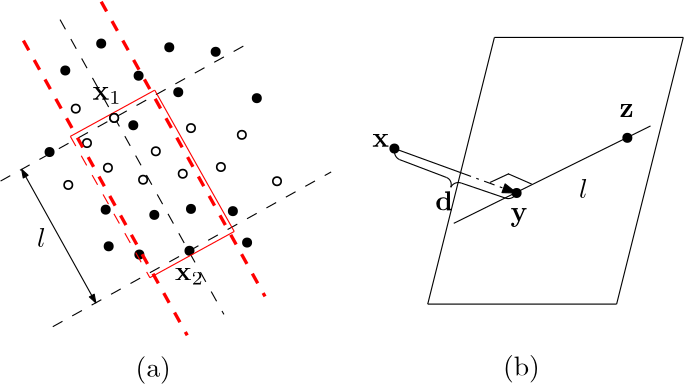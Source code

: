 <?xml version="1.0"?>
<!DOCTYPE ipe SYSTEM "ipe.dtd">
<ipe version="70005" creator="Ipe 7.1.1">
<info created="D:20120130112213" modified="D:20120204230546"/>
<ipestyle name="basic">
<symbol name="arrow/arc(spx)">
<path stroke="sym-stroke" fill="sym-stroke" pen="sym-pen">
0 0 m
-1 0.333 l
-1 -0.333 l
h
</path>
</symbol>
<symbol name="arrow/farc(spx)">
<path stroke="sym-stroke" fill="white" pen="sym-pen">
0 0 m
-1 0.333 l
-1 -0.333 l
h
</path>
</symbol>
<symbol name="mark/circle(sx)" transformations="translations">
<path fill="sym-stroke">
0.6 0 0 0.6 0 0 e
0.4 0 0 0.4 0 0 e
</path>
</symbol>
<symbol name="mark/disk(sx)" transformations="translations">
<path fill="sym-stroke">
0.6 0 0 0.6 0 0 e
</path>
</symbol>
<symbol name="mark/fdisk(sfx)" transformations="translations">
<group>
<path fill="sym-fill">
0.5 0 0 0.5 0 0 e
</path>
<path fill="sym-stroke" fillrule="eofill">
0.6 0 0 0.6 0 0 e
0.4 0 0 0.4 0 0 e
</path>
</group>
</symbol>
<symbol name="mark/box(sx)" transformations="translations">
<path fill="sym-stroke" fillrule="eofill">
-0.6 -0.6 m
0.6 -0.6 l
0.6 0.6 l
-0.6 0.6 l
h
-0.4 -0.4 m
0.4 -0.4 l
0.4 0.4 l
-0.4 0.4 l
h
</path>
</symbol>
<symbol name="mark/square(sx)" transformations="translations">
<path fill="sym-stroke">
-0.6 -0.6 m
0.6 -0.6 l
0.6 0.6 l
-0.6 0.6 l
h
</path>
</symbol>
<symbol name="mark/fsquare(sfx)" transformations="translations">
<group>
<path fill="sym-fill">
-0.5 -0.5 m
0.5 -0.5 l
0.5 0.5 l
-0.5 0.5 l
h
</path>
<path fill="sym-stroke" fillrule="eofill">
-0.6 -0.6 m
0.6 -0.6 l
0.6 0.6 l
-0.6 0.6 l
h
-0.4 -0.4 m
0.4 -0.4 l
0.4 0.4 l
-0.4 0.4 l
h
</path>
</group>
</symbol>
<symbol name="mark/cross(sx)" transformations="translations">
<group>
<path fill="sym-stroke">
-0.43 -0.57 m
0.57 0.43 l
0.43 0.57 l
-0.57 -0.43 l
h
</path>
<path fill="sym-stroke">
-0.43 0.57 m
0.57 -0.43 l
0.43 -0.57 l
-0.57 0.43 l
h
</path>
</group>
</symbol>
<symbol name="arrow/fnormal(spx)">
<path stroke="sym-stroke" fill="white" pen="sym-pen">
0 0 m
-1 0.333 l
-1 -0.333 l
h
</path>
</symbol>
<symbol name="arrow/pointed(spx)">
<path stroke="sym-stroke" fill="sym-stroke" pen="sym-pen">
0 0 m
-1 0.333 l
-0.8 0 l
-1 -0.333 l
h
</path>
</symbol>
<symbol name="arrow/fpointed(spx)">
<path stroke="sym-stroke" fill="white" pen="sym-pen">
0 0 m
-1 0.333 l
-0.8 0 l
-1 -0.333 l
h
</path>
</symbol>
<symbol name="arrow/linear(spx)">
<path stroke="sym-stroke" pen="sym-pen">
-1 0.333 m
0 0 l
-1 -0.333 l
</path>
</symbol>
<symbol name="arrow/fdouble(spx)">
<path stroke="sym-stroke" fill="white" pen="sym-pen">
0 0 m
-1 0.333 l
-1 -0.333 l
h
-1 0 m
-2 0.333 l
-2 -0.333 l
h
</path>
</symbol>
<symbol name="arrow/double(spx)">
<path stroke="sym-stroke" fill="sym-stroke" pen="sym-pen">
0 0 m
-1 0.333 l
-1 -0.333 l
h
-1 0 m
-2 0.333 l
-2 -0.333 l
h
</path>
</symbol>
<pen name="heavier" value="0.8"/>
<pen name="fat" value="1.2"/>
<pen name="ultrafat" value="2"/>
<symbolsize name="large" value="5"/>
<symbolsize name="small" value="2"/>
<symbolsize name="tiny" value="1.1"/>
<arrowsize name="large" value="10"/>
<arrowsize name="small" value="5"/>
<arrowsize name="tiny" value="3"/>
<color name="red" value="1 0 0"/>
<color name="green" value="0 1 0"/>
<color name="blue" value="0 0 1"/>
<color name="yellow" value="1 1 0"/>
<color name="orange" value="1 0.647 0"/>
<color name="gold" value="1 0.843 0"/>
<color name="purple" value="0.627 0.125 0.941"/>
<color name="gray" value="0.745"/>
<color name="brown" value="0.647 0.165 0.165"/>
<color name="navy" value="0 0 0.502"/>
<color name="pink" value="1 0.753 0.796"/>
<color name="seagreen" value="0.18 0.545 0.341"/>
<color name="turquoise" value="0.251 0.878 0.816"/>
<color name="violet" value="0.933 0.51 0.933"/>
<color name="darkblue" value="0 0 0.545"/>
<color name="darkcyan" value="0 0.545 0.545"/>
<color name="darkgray" value="0.663"/>
<color name="darkgreen" value="0 0.392 0"/>
<color name="darkmagenta" value="0.545 0 0.545"/>
<color name="darkorange" value="1 0.549 0"/>
<color name="darkred" value="0.545 0 0"/>
<color name="lightblue" value="0.678 0.847 0.902"/>
<color name="lightcyan" value="0.878 1 1"/>
<color name="lightgray" value="0.827"/>
<color name="lightgreen" value="0.565 0.933 0.565"/>
<color name="lightyellow" value="1 1 0.878"/>
<dashstyle name="dashed" value="[4] 0"/>
<dashstyle name="dotted" value="[1 3] 0"/>
<dashstyle name="dash dotted" value="[4 2 1 2] 0"/>
<dashstyle name="dash dot dotted" value="[4 2 1 2 1 2] 0"/>
<textsize name="large" value="\large"/>
<textsize name="small" value="\small"/>
<textsize name="tiny" value="\tiny"/>
<textsize name="Large" value="\Large"/>
<textsize name="LARGE" value="\LARGE"/>
<textsize name="huge" value="\huge"/>
<textsize name="Huge" value="\Huge"/>
<textsize name="footnote" value="\footnotesize"/>
<textstyle name="center" begin="\begin{center}" end="\end{center}"/>
<textstyle name="itemize" begin="\begin{itemize}" end="\end{itemize}"/>
<textstyle name="item" begin="\begin{itemize}\item{}" end="\end{itemize}"/>
<gridsize name="4 pts" value="4"/>
<gridsize name="8 pts (~3 mm)" value="8"/>
<gridsize name="16 pts (~6 mm)" value="16"/>
<gridsize name="32 pts (~12 mm)" value="32"/>
<gridsize name="10 pts (~3.5 mm)" value="10"/>
<gridsize name="20 pts (~7 mm)" value="20"/>
<gridsize name="14 pts (~5 mm)" value="14"/>
<gridsize name="28 pts (~10 mm)" value="28"/>
<gridsize name="56 pts (~20 mm)" value="56"/>
<anglesize name="90 deg" value="90"/>
<anglesize name="60 deg" value="60"/>
<anglesize name="45 deg" value="45"/>
<anglesize name="30 deg" value="30"/>
<anglesize name="22.5 deg" value="22.5"/>
<layout paper="5000 8000" origin="0 0" frame="5000 8000"/>
<tiling name="falling" angle="-60" step="4" width="1"/>
<tiling name="rising" angle="30" step="4" width="1"/>
</ipestyle>
<page>
<layer name="alpha"/>
<view layers="alpha" active="alpha"/>
<use layer="alpha" matrix="1 0 0 1 73.669 -63.635" name="mark/disk(sx)" pos="335.695 801.622" size="normal" stroke="black"/>
<use matrix="1 0 0 1 73.669 -63.635" name="mark/disk(sx)" pos="322.767 791.926" size="normal" stroke="black"/>
<use matrix="1 0 0 1 69.176 -62.389" name="mark/disk(sx)" pos="344.852 773.612" size="normal" stroke="black"/>
<use matrix="1 0 0 1 73.669 -63.635" name="mark/disk(sx)" pos="349.161 790.041" size="normal" stroke="black"/>
<use matrix="1 0 0 1 73.669 -63.635" name="mark/disk(sx)" pos="376.902 798.659" size="normal" stroke="black"/>
<use matrix="1 0 0 1 73.669 -63.635" name="mark/disk(sx)" pos="363.436 784.116" size="normal" stroke="black"/>
<use matrix="1 0 0 1 73.669 -63.635" name="mark/disk(sx)" pos="360.204 800.275" size="normal" stroke="black"/>
<use matrix="1 0 0 1 73.669 -63.635" name="mark/disk(sx)" pos="391.715 781.961" size="normal" stroke="black"/>
<use matrix="1 0 0 1 73.669 -63.635" name="mark/fdisk(sfx)" pos="326.538 778.19" size="normal" stroke="black" fill="white"/>
<use matrix="1 0 0 1 73.669 -63.635" name="mark/fdisk(sfx)" pos="330.578 765.801" size="normal" stroke="black" fill="white"/>
<use matrix="1 0 0 1 73.669 -63.635" name="mark/fdisk(sfx)" pos="355.356 762.839" size="normal" stroke="black" fill="white"/>
<use matrix="1 0 0 1 73.669 -63.635" name="mark/fdisk(sfx)" pos="368.014 771.188" size="normal" stroke="black" fill="white"/>
<use matrix="1 0 0 1 73.669 -63.635" name="mark/fdisk(sfx)" pos="386.329 768.764" size="normal" stroke="black" fill="white"/>
<use matrix="1 0 0 1 73.669 -63.635" name="mark/fdisk(sfx)" pos="378.787 757.183" size="normal" stroke="black" fill="white"/>
<use matrix="1 0 0 1 73.669 -63.635" name="mark/fdisk(sfx)" pos="338.119 756.913" size="normal" stroke="black" fill="white"/>
<use matrix="1 0 0 1 73.669 -63.635" name="mark/fdisk(sfx)" pos="350.777 752.604" size="normal" stroke="black" fill="white"/>
<use matrix="1 0 0 1 73.669 -63.635" name="mark/fdisk(sfx)" pos="398.987 752.065" size="normal" stroke="black" fill="white"/>
<use matrix="1 0 0 1 73.669 -63.635" name="mark/fdisk(sfx)" pos="323.844 750.719" size="normal" stroke="black" fill="white"/>
<use matrix="1 0 0 1 73.669 -63.635" name="mark/disk(sx)" pos="317.111 762.569" size="normal" stroke="black"/>
<use matrix="1 0 0 1 73.669 -63.635" name="mark/disk(sx)" pos="337.311 741.831" size="normal" stroke="black"/>
<use matrix="1 0 0 1 73.669 -63.635" name="mark/disk(sx)" pos="354.817 739.946" size="normal" stroke="black"/>
<use matrix="1 0 0 1 73.669 -63.635" name="mark/disk(sx)" pos="383.097 741.292" size="normal" stroke="black"/>
<use matrix="1 0 0 1 73.669 -63.635" name="mark/disk(sx)" pos="388.214 729.98" size="normal" stroke="black"/>
<use matrix="1 0 0 1 73.669 -63.635" name="mark/disk(sx)" pos="338.388 728.634" size="normal" stroke="black"/>
<use matrix="1 0 0 1 73.669 -63.635" name="mark/disk(sx)" pos="368.014 742.1" size="normal" stroke="black"/>
<use matrix="1 0 0 1 73.669 -63.635" name="mark/disk(sx)" pos="367.476 727.018" size="normal" stroke="black"/>
<use matrix="1 0 0 1 68.283 -77.909" name="mark/disk(sx)" pos="354.817 739.946" size="normal" stroke="black"/>
<use matrix="1 0 0 1 77.709 -85.99" name="mark/fdisk(sfx)" pos="361.012 777.113" size="normal" stroke="black" fill="white"/>
<path matrix="1 0 0 1 77.709 -85.99" stroke="black" dash="dashed">
316.842 832.595 m
375.825 726.479 l
</path>
<path matrix="1 0 0 1 77.709 -85.99" stroke="black" dash="dashed">
295.424 774.481 m
385.419 824.503 l
385.419 824.503 l
</path>
<path matrix="1 0 0 1 65.231 -92.892" stroke="black" dash="dashed">
326.702 728.954 m
426.918 784.658 l
426.918 784.658 l
</path>
<path matrix="1 0 0 1 64.511 -93.531" stroke="red" dash="dashed" pen="fat">
316.842 832.595 m
375.825 726.479 l
</path>
<path matrix="1 0 0 1 92.521 -79.526" stroke="red" dash="dashed" pen="fat">
316.842 832.595 m
375.825 726.479 l
</path>
<text matrix="1 0 0 1 343.848 -139.292" transformations="translations" pos="92 792" stroke="black" type="label" width="10.516" height="4.432" depth="1.49" valign="baseline">$\mathbf x_2$</text>
<text matrix="1 0 0 1 314.21 -74.205" transformations="translations" pos="92 792" stroke="black" type="label" width="10.516" height="4.432" depth="1.49" valign="baseline">$\mathbf x_1$</text>
<use matrix="1 0 0 1 85.223 -93.046" name="mark/disk(sx)" pos="335.695 801.622" size="normal" stroke="black"/>
<path matrix="1 0 0 1 77.709 -85.99" stroke="black" arrow="normal/tiny" rarrow="normal/tiny">
303.012 778.698 m
329.727 730.635 l
</path>
<text matrix="1 0 0 1 345.709 -89.99" transformations="translations" pos="76 708" stroke="black" type="label" width="12.73" height="7.473" depth="2.49" valign="baseline">(a)</text>
<path matrix="1 0 0 1 77.709 -85.99" stroke="red">
320.546 790.569 m
350.916 807.205 l
</path>
<path matrix="1 0 0 1 106.337 -136.864" stroke="red">
320.546 790.569 m
350.916 807.205 l
</path>
<path matrix="1 0 0 1 77.709 -85.99" stroke="red">
350.916 807.205 m
379.545 756.331 l
</path>
<path matrix="1 0 0 1 77.709 -85.99" stroke="red" dash="dashed">
320.546 790.569 m
349.175 739.695 l
</path>
<text matrix="1 0 0 1 294.209 -127.262" transformations="translations" pos="92 792" stroke="black" type="label" width="3.169" height="6.918" depth="0" valign="baseline">$l$</text>
<use matrix="1 0 0 1 268.407 133.445" name="mark/fdisk(sfx)" pos="145.621 577.778" size="normal" stroke="black" fill="white"/>
<path matrix="1 0 0 1 202.916 -59.807" stroke="black">
348 800 m
416 800 l
</path>
<path matrix="1 0 0 1 202.916 -59.807" stroke="black">
416 800 m
392 704 l
</path>
<path matrix="1 0 0 1 202.916 -59.807" stroke="black">
392 704 m
324 704 l
</path>
<path matrix="1 0 0 1 202.916 -59.807" stroke="black">
348 800 m
324 704 l
</path>
<use matrix="1 0 0 1 202.916 -59.807" name="mark/disk(sx)" pos="312 760" size="normal" stroke="black"/>
<path matrix="1 0 0 1 202.916 -59.807" stroke="black">
312 760 m
335.833 751.333 l
</path>
<path matrix="1 0 0 1 202.916 -59.807" stroke="black" dash="dash dotted" arrow="normal/small">
335.833 751.333 m
356 744 l
</path>
<use matrix="1 0 0 1 202.916 -59.807" name="mark/disk(sx)" pos="395.864 763.859" size="normal" stroke="black"/>
<path matrix="1.77711 0 0 1.76576 -96.366 -640.46" stroke="black">
356 744 m
395.864 763.859 l
</path>
<text matrix="1 0 0 1 414.925 -91.134" transformations="translations" pos="92 792" stroke="black" type="label" width="6.047" height="4.428" depth="0" valign="baseline">$\mathbf x$</text>
<path matrix="1 0 0 1 202.916 -59.807" stroke="black">
312.241 760 m
3.13887 0 0 3.13887 315.168 758.865 313.86 756.011 a
</path>
<path matrix="1 0 0 1 202.916 -59.807" stroke="black">
356 744 m
3.26356 0 0 -3.26356 352.983 745.244 352.13 742.094 a
</path>
<use matrix="1 0 0 1 202.916 -59.807" name="mark/disk(sx)" pos="356 744" size="normal" stroke="black"/>
<path matrix="1 0 0 1 202.916 -59.807" stroke="black">
336.133 747.554 m
3.04059 0 0 3.04059 335.033 744.719 332.297 746.046 a
</path>
<path matrix="1 0 0 1 203.102 -59.993" stroke="black">
330.506 749.796 m
2.70374 0 0 -2.70374 329.575 747.258 332.091 746.267 a
</path>
<path matrix="1 0 0 1 202.916 -59.807" stroke="black">
313.86 756.011 m
330.692 749.61 l
</path>
<path matrix="1 0 0 1 202.916 -59.807" stroke="black">
336.133 747.554 m
352.13 742.094 l
</path>
<text matrix="1 0 0 1 437.618 -114.038" transformations="translations" pos="92 792" stroke="black" type="label" width="6.365" height="6.918" depth="0" valign="baseline">$\mathbf d$</text>
<path matrix="1 0 0 1 199.199 -58.214" stroke="black">
350.147 746.204 m
356.902 749.345 l
</path>
<text matrix="1 0 0 1 503.965 -80.435" transformations="translations" pos="92 792" stroke="black" type="label" width="5.092" height="4.428" depth="0" valign="baseline">$\mathbf z$</text>
<text matrix="1 0 0 1 489.358 -109.597" transformations="translations" pos="92 792" stroke="black" type="label" width="3.169" height="6.918" depth="0" valign="baseline">$l$</text>
<text matrix="1 0 0 1 478.022 -89.533" transformations="translations" pos="76 708" stroke="black" type="label" width="13.284" height="7.473" depth="2.49" valign="baseline">(b)</text>
<text matrix="1 0 0 1 464.675 -117.868" transformations="translations" pos="92 792" stroke="black" type="label" width="6.206" height="4.435" depth="1.93" valign="baseline">$\mathbf y$</text>
<path matrix="1 0 0 1 420.916 346.193" stroke="black">
134.938 344.921 m
143.434 341.204 l
</path>
</page>
</ipe>
